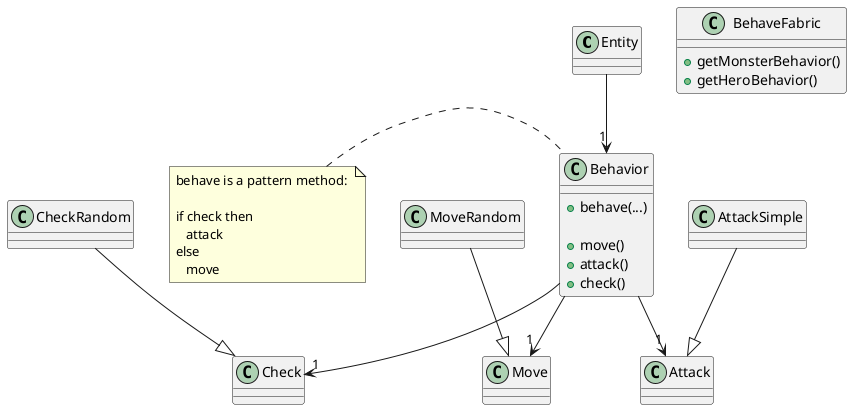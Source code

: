 @startuml

class Entity{

}

class Behavior{
    + behave(...)

    + move()
    + attack()
    + check()
}

note left: behave is a pattern method: \n\nif check then \n   attack \nelse \n   move


class Check{

}

class CheckRandom{

}

class Move{

}

class MoveRandom{

}

class Attack{

}

class AttackSimple{

}

AttackSimple --|> Attack

MoveRandom --|> Move

CheckRandom --|> Check

Entity --> "1" Behavior

class BehaveFabric{
    + getMonsterBehavior()
    + getHeroBehavior()
}


Behavior --> "1" Move
Behavior --> "1" Check
Behavior --> "1" Attack
@enduml